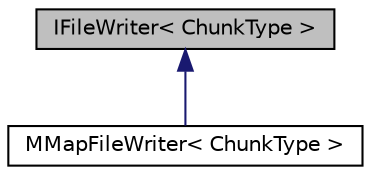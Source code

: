 digraph "IFileWriter&lt; ChunkType &gt;"
{
 // LATEX_PDF_SIZE
  edge [fontname="Helvetica",fontsize="10",labelfontname="Helvetica",labelfontsize="10"];
  node [fontname="Helvetica",fontsize="10",shape=record];
  Node1 [label="IFileWriter\< ChunkType \>",height=0.2,width=0.4,color="black", fillcolor="grey75", style="filled", fontcolor="black",tooltip=" "];
  Node1 -> Node2 [dir="back",color="midnightblue",fontsize="10",style="solid",fontname="Helvetica"];
  Node2 [label="MMapFileWriter\< ChunkType \>",height=0.2,width=0.4,color="black", fillcolor="white", style="filled",URL="$classMMapFileWriter.html",tooltip=" "];
}
